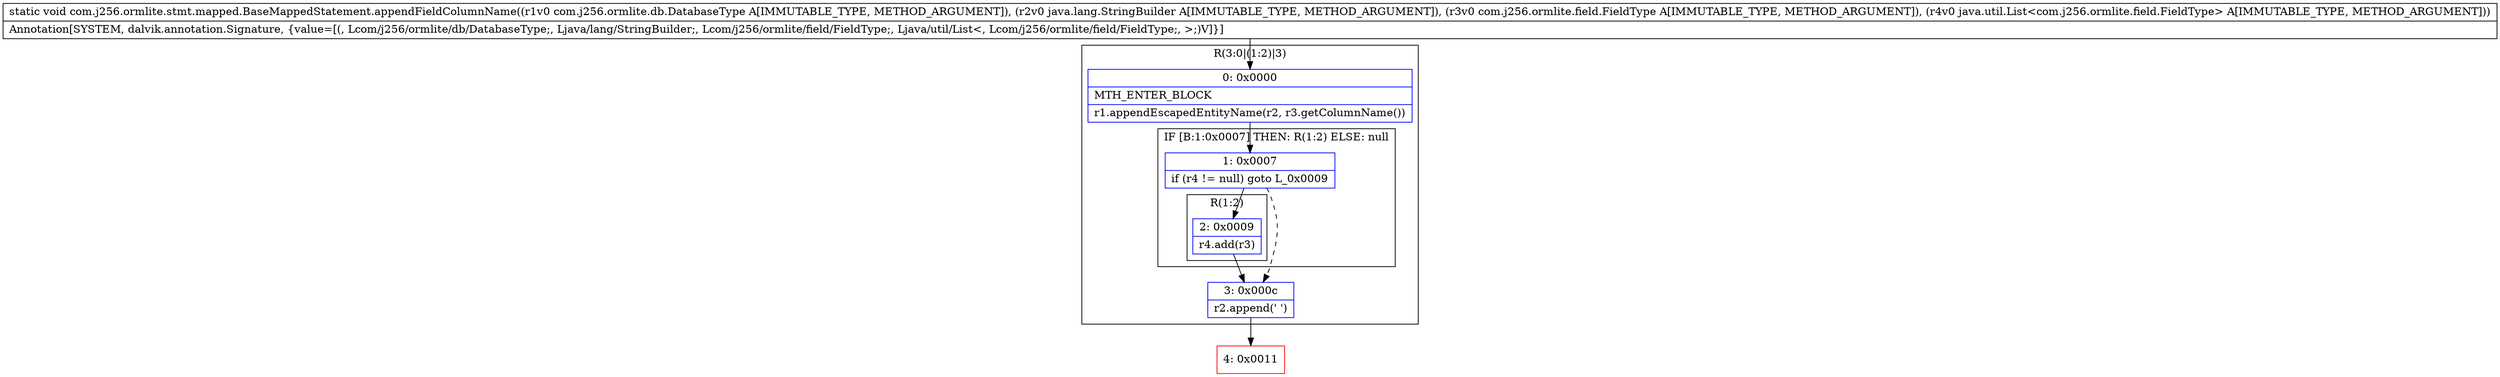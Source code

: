 digraph "CFG forcom.j256.ormlite.stmt.mapped.BaseMappedStatement.appendFieldColumnName(Lcom\/j256\/ormlite\/db\/DatabaseType;Ljava\/lang\/StringBuilder;Lcom\/j256\/ormlite\/field\/FieldType;Ljava\/util\/List;)V" {
subgraph cluster_Region_1134738334 {
label = "R(3:0|(1:2)|3)";
node [shape=record,color=blue];
Node_0 [shape=record,label="{0\:\ 0x0000|MTH_ENTER_BLOCK\l|r1.appendEscapedEntityName(r2, r3.getColumnName())\l}"];
subgraph cluster_IfRegion_681124820 {
label = "IF [B:1:0x0007] THEN: R(1:2) ELSE: null";
node [shape=record,color=blue];
Node_1 [shape=record,label="{1\:\ 0x0007|if (r4 != null) goto L_0x0009\l}"];
subgraph cluster_Region_1135936809 {
label = "R(1:2)";
node [shape=record,color=blue];
Node_2 [shape=record,label="{2\:\ 0x0009|r4.add(r3)\l}"];
}
}
Node_3 [shape=record,label="{3\:\ 0x000c|r2.append(' ')\l}"];
}
Node_4 [shape=record,color=red,label="{4\:\ 0x0011}"];
MethodNode[shape=record,label="{static void com.j256.ormlite.stmt.mapped.BaseMappedStatement.appendFieldColumnName((r1v0 com.j256.ormlite.db.DatabaseType A[IMMUTABLE_TYPE, METHOD_ARGUMENT]), (r2v0 java.lang.StringBuilder A[IMMUTABLE_TYPE, METHOD_ARGUMENT]), (r3v0 com.j256.ormlite.field.FieldType A[IMMUTABLE_TYPE, METHOD_ARGUMENT]), (r4v0 java.util.List\<com.j256.ormlite.field.FieldType\> A[IMMUTABLE_TYPE, METHOD_ARGUMENT]))  | Annotation[SYSTEM, dalvik.annotation.Signature, \{value=[(, Lcom\/j256\/ormlite\/db\/DatabaseType;, Ljava\/lang\/StringBuilder;, Lcom\/j256\/ormlite\/field\/FieldType;, Ljava\/util\/List\<, Lcom\/j256\/ormlite\/field\/FieldType;, \>;)V]\}]\l}"];
MethodNode -> Node_0;
Node_0 -> Node_1;
Node_1 -> Node_2;
Node_1 -> Node_3[style=dashed];
Node_2 -> Node_3;
Node_3 -> Node_4;
}

